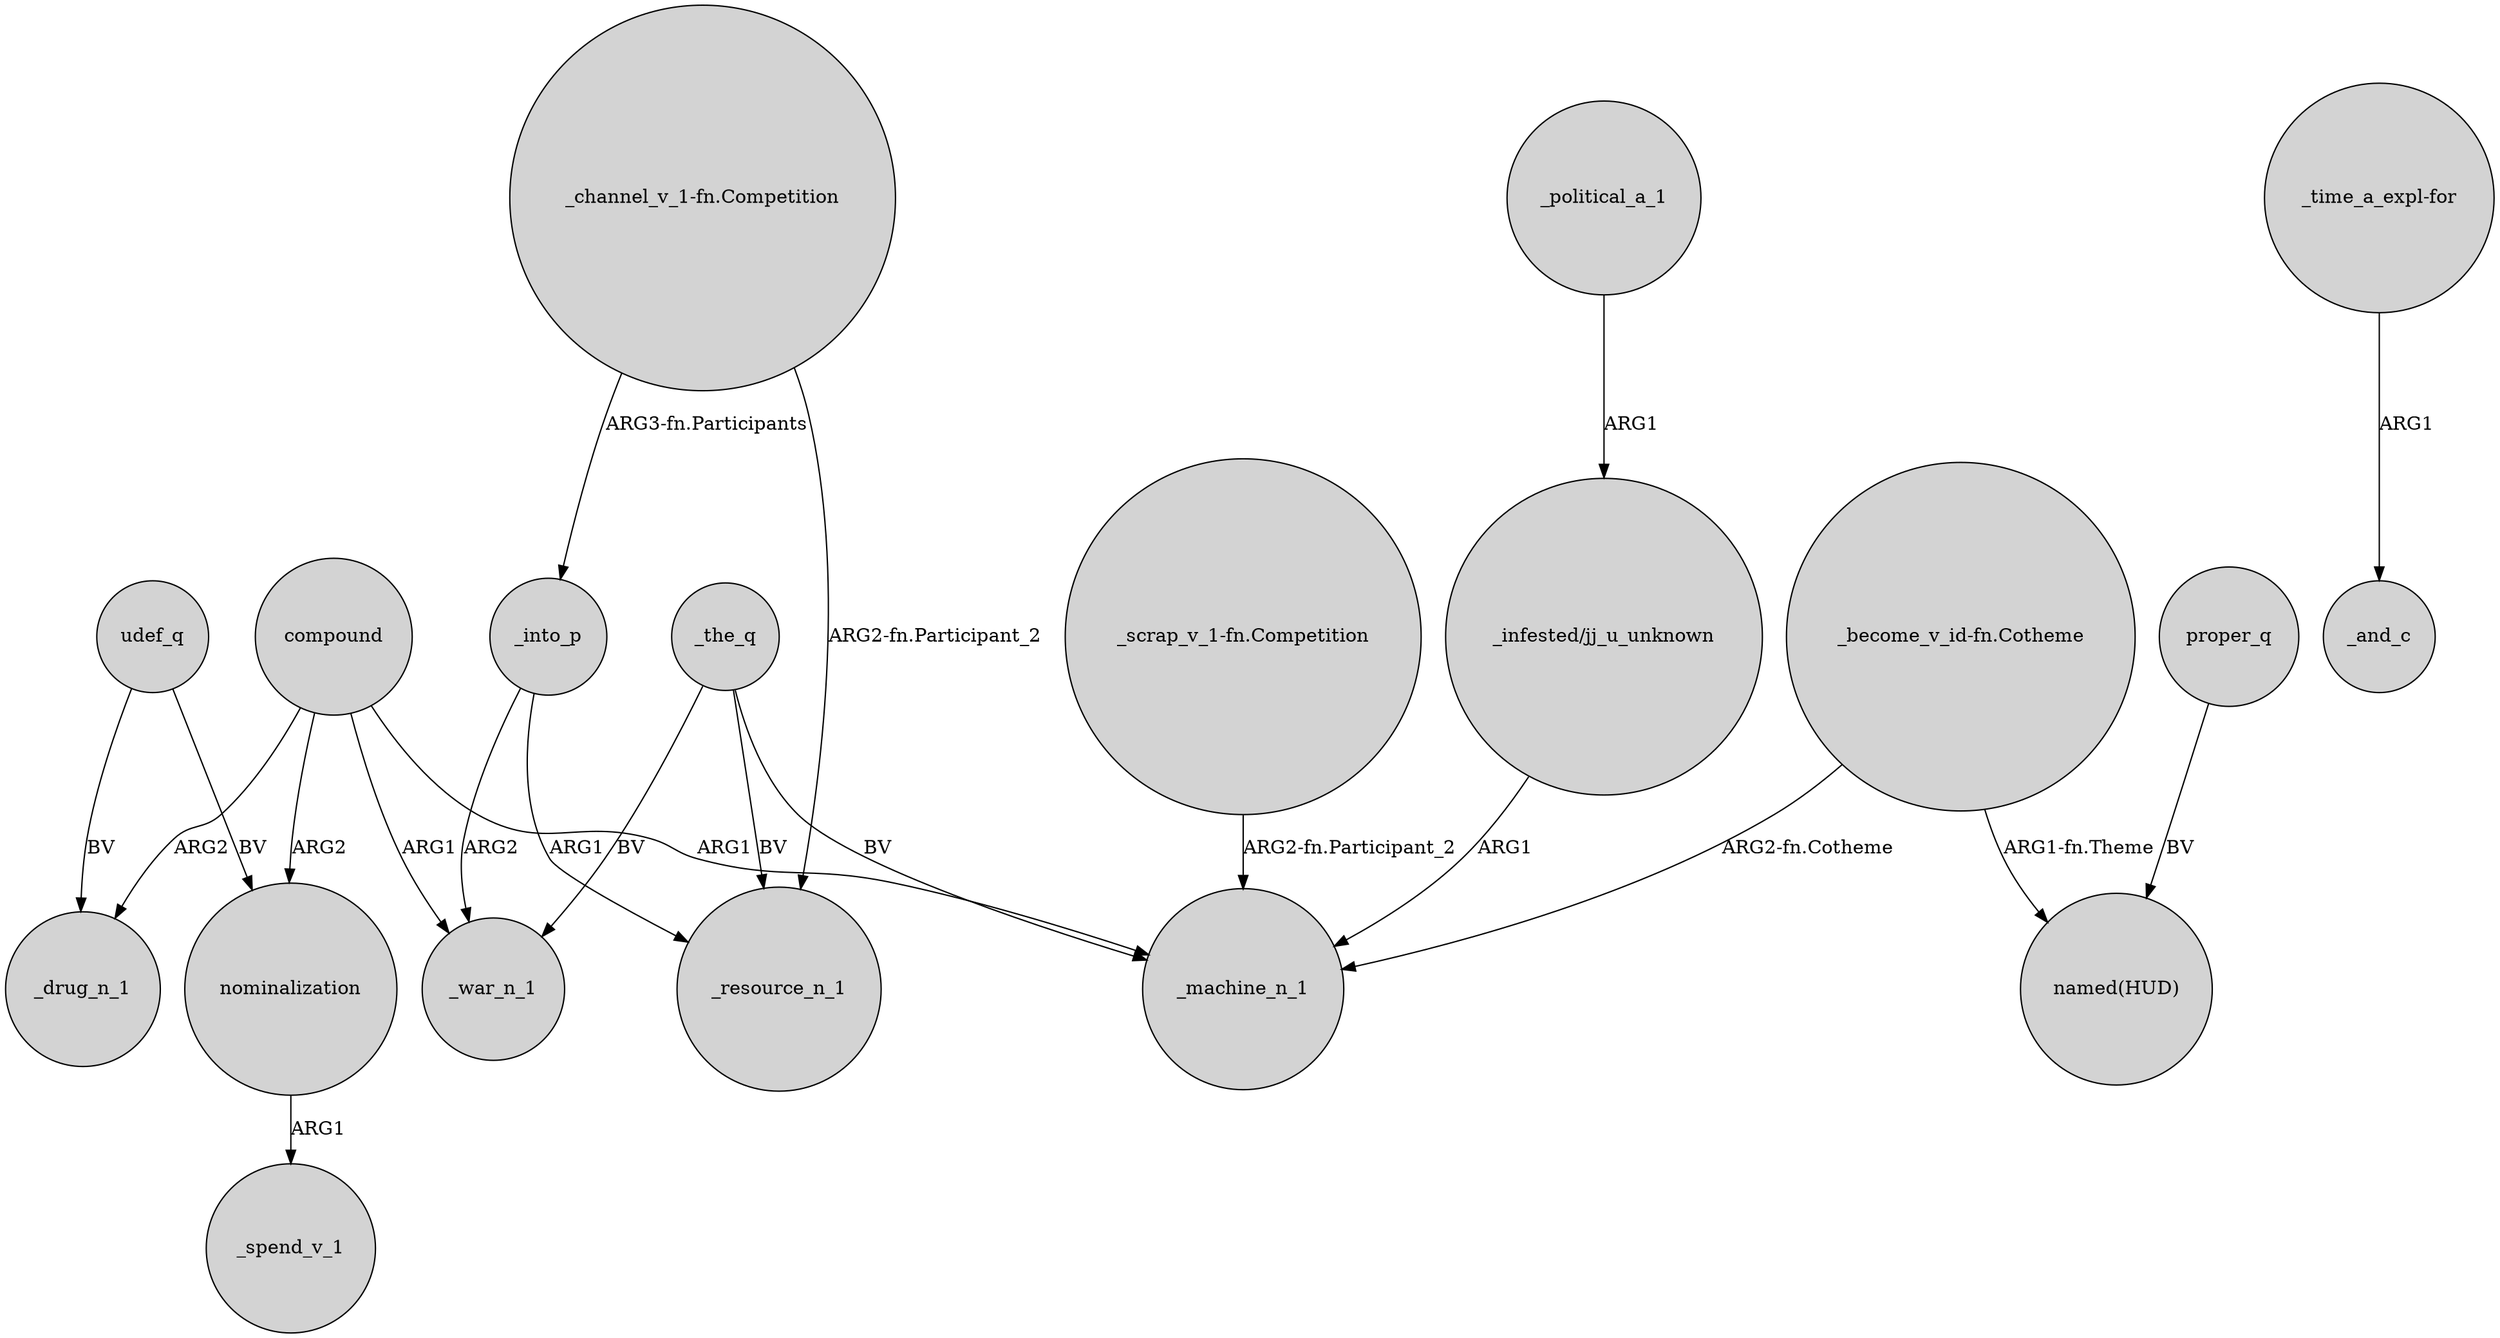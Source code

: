 digraph {
	node [shape=circle style=filled]
	"_infested/jj_u_unknown" -> _machine_n_1 [label=ARG1]
	_the_q -> _war_n_1 [label=BV]
	compound -> _machine_n_1 [label=ARG1]
	_the_q -> _machine_n_1 [label=BV]
	udef_q -> nominalization [label=BV]
	"_channel_v_1-fn.Competition" -> _resource_n_1 [label="ARG2-fn.Participant_2"]
	proper_q -> "named(HUD)" [label=BV]
	"_time_a_expl-for" -> _and_c [label=ARG1]
	udef_q -> _drug_n_1 [label=BV]
	nominalization -> _spend_v_1 [label=ARG1]
	compound -> nominalization [label=ARG2]
	"_become_v_id-fn.Cotheme" -> "named(HUD)" [label="ARG1-fn.Theme"]
	"_become_v_id-fn.Cotheme" -> _machine_n_1 [label="ARG2-fn.Cotheme"]
	_political_a_1 -> "_infested/jj_u_unknown" [label=ARG1]
	"_channel_v_1-fn.Competition" -> _into_p [label="ARG3-fn.Participants"]
	_into_p -> _resource_n_1 [label=ARG1]
	_into_p -> _war_n_1 [label=ARG2]
	"_scrap_v_1-fn.Competition" -> _machine_n_1 [label="ARG2-fn.Participant_2"]
	compound -> _war_n_1 [label=ARG1]
	_the_q -> _resource_n_1 [label=BV]
	compound -> _drug_n_1 [label=ARG2]
}
